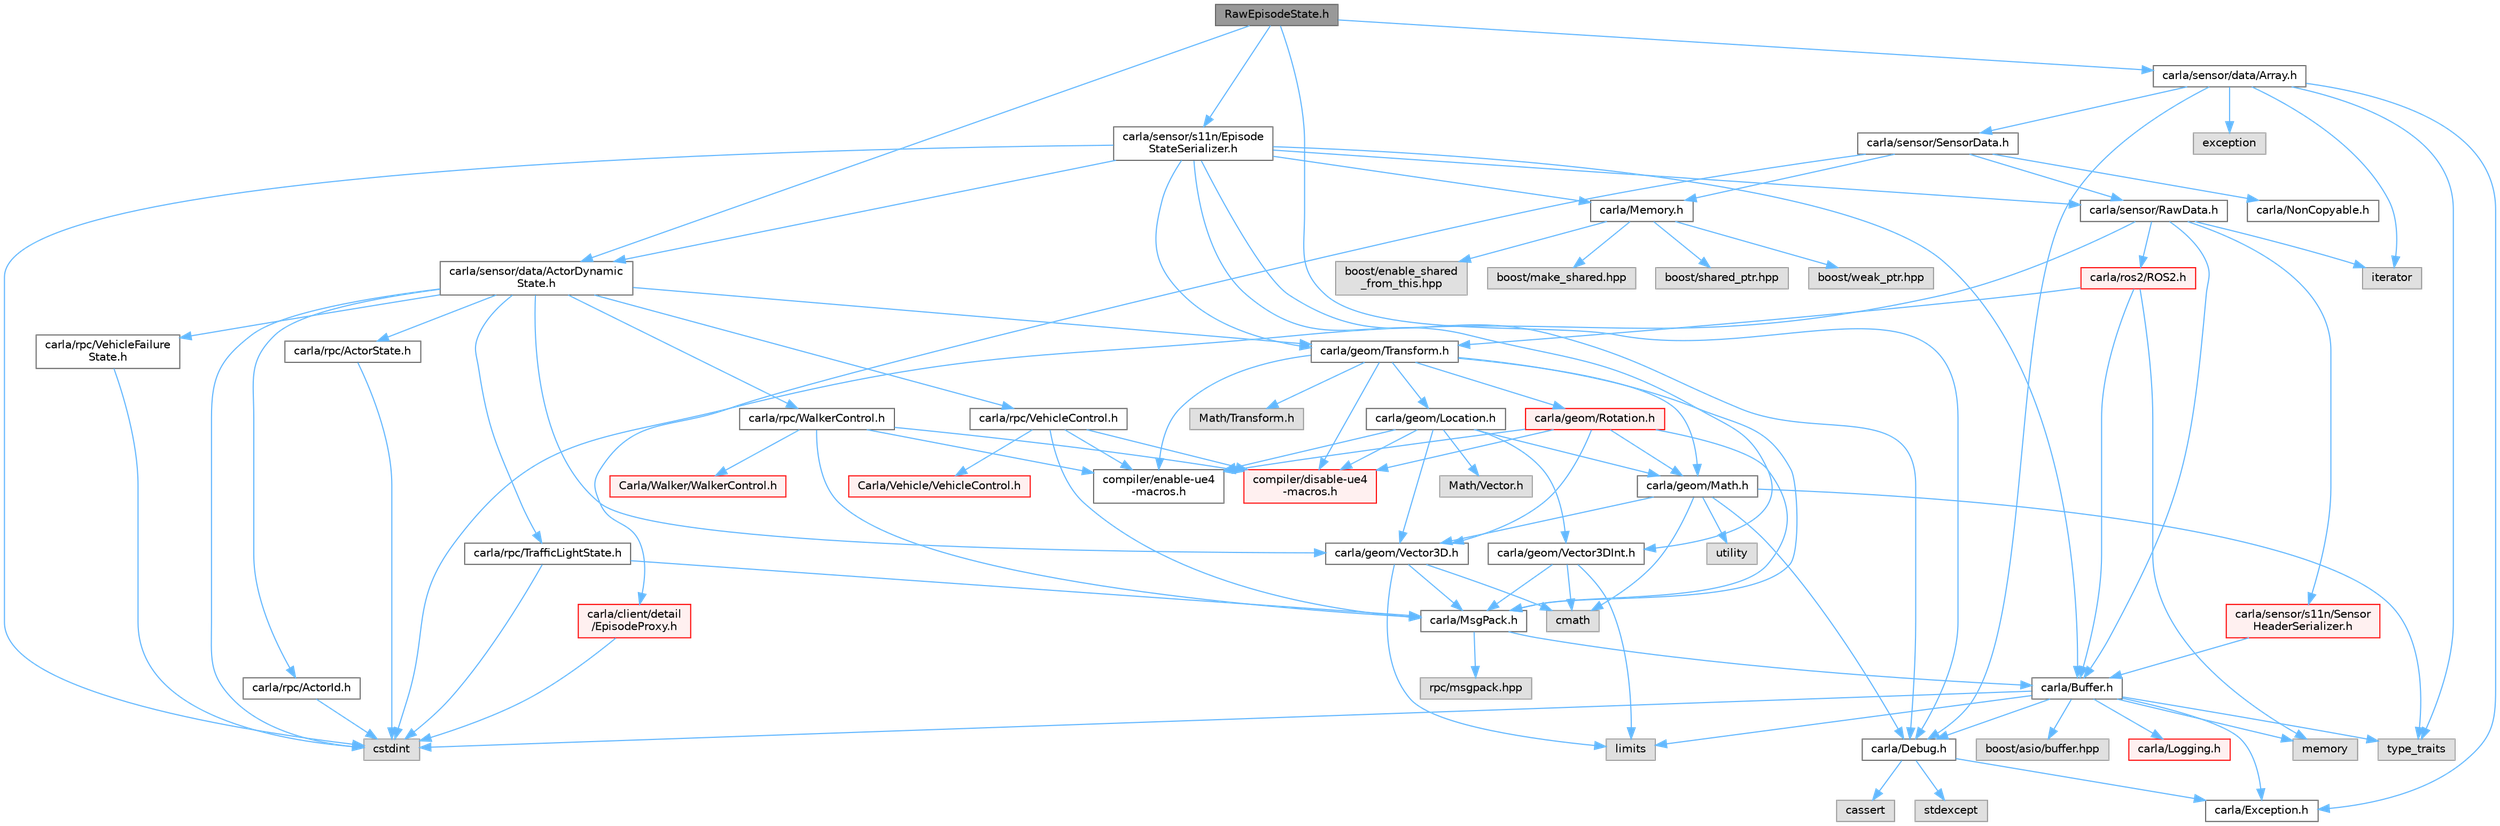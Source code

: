 digraph "RawEpisodeState.h"
{
 // INTERACTIVE_SVG=YES
 // LATEX_PDF_SIZE
  bgcolor="transparent";
  edge [fontname=Helvetica,fontsize=10,labelfontname=Helvetica,labelfontsize=10];
  node [fontname=Helvetica,fontsize=10,shape=box,height=0.2,width=0.4];
  Node1 [id="Node000001",label="RawEpisodeState.h",height=0.2,width=0.4,color="gray40", fillcolor="grey60", style="filled", fontcolor="black",tooltip=" "];
  Node1 -> Node2 [id="edge1_Node000001_Node000002",color="steelblue1",style="solid",tooltip=" "];
  Node2 [id="Node000002",label="carla/Debug.h",height=0.2,width=0.4,color="grey40", fillcolor="white", style="filled",URL="$d4/deb/Debug_8h.html",tooltip=" "];
  Node2 -> Node3 [id="edge2_Node000002_Node000003",color="steelblue1",style="solid",tooltip=" "];
  Node3 [id="Node000003",label="carla/Exception.h",height=0.2,width=0.4,color="grey40", fillcolor="white", style="filled",URL="$d8/d8a/Exception_8h.html",tooltip=" "];
  Node2 -> Node4 [id="edge3_Node000002_Node000004",color="steelblue1",style="solid",tooltip=" "];
  Node4 [id="Node000004",label="stdexcept",height=0.2,width=0.4,color="grey60", fillcolor="#E0E0E0", style="filled",tooltip=" "];
  Node2 -> Node5 [id="edge4_Node000002_Node000005",color="steelblue1",style="solid",tooltip=" "];
  Node5 [id="Node000005",label="cassert",height=0.2,width=0.4,color="grey60", fillcolor="#E0E0E0", style="filled",tooltip=" "];
  Node1 -> Node6 [id="edge5_Node000001_Node000006",color="steelblue1",style="solid",tooltip=" "];
  Node6 [id="Node000006",label="carla/sensor/data/ActorDynamic\lState.h",height=0.2,width=0.4,color="grey40", fillcolor="white", style="filled",URL="$d6/d60/ActorDynamicState_8h.html",tooltip=" "];
  Node6 -> Node7 [id="edge6_Node000006_Node000007",color="steelblue1",style="solid",tooltip=" "];
  Node7 [id="Node000007",label="carla/geom/Transform.h",height=0.2,width=0.4,color="grey40", fillcolor="white", style="filled",URL="$de/d17/geom_2Transform_8h.html",tooltip=" "];
  Node7 -> Node8 [id="edge7_Node000007_Node000008",color="steelblue1",style="solid",tooltip=" "];
  Node8 [id="Node000008",label="carla/MsgPack.h",height=0.2,width=0.4,color="grey40", fillcolor="white", style="filled",URL="$d9/d6f/MsgPack_8h.html",tooltip=" "];
  Node8 -> Node9 [id="edge8_Node000008_Node000009",color="steelblue1",style="solid",tooltip=" "];
  Node9 [id="Node000009",label="carla/Buffer.h",height=0.2,width=0.4,color="grey40", fillcolor="white", style="filled",URL="$d2/dda/carla_2Buffer_8h.html",tooltip=" "];
  Node9 -> Node2 [id="edge9_Node000009_Node000002",color="steelblue1",style="solid",tooltip=" "];
  Node9 -> Node3 [id="edge10_Node000009_Node000003",color="steelblue1",style="solid",tooltip=" "];
  Node9 -> Node10 [id="edge11_Node000009_Node000010",color="steelblue1",style="solid",tooltip=" "];
  Node10 [id="Node000010",label="carla/Logging.h",height=0.2,width=0.4,color="red", fillcolor="#FFF0F0", style="filled",URL="$de/d87/Logging_8h.html",tooltip=" "];
  Node9 -> Node13 [id="edge12_Node000009_Node000013",color="steelblue1",style="solid",tooltip=" "];
  Node13 [id="Node000013",label="boost/asio/buffer.hpp",height=0.2,width=0.4,color="grey60", fillcolor="#E0E0E0", style="filled",tooltip=" "];
  Node9 -> Node14 [id="edge13_Node000009_Node000014",color="steelblue1",style="solid",tooltip=" "];
  Node14 [id="Node000014",label="cstdint",height=0.2,width=0.4,color="grey60", fillcolor="#E0E0E0", style="filled",tooltip=" "];
  Node9 -> Node15 [id="edge14_Node000009_Node000015",color="steelblue1",style="solid",tooltip=" "];
  Node15 [id="Node000015",label="limits",height=0.2,width=0.4,color="grey60", fillcolor="#E0E0E0", style="filled",tooltip=" "];
  Node9 -> Node16 [id="edge15_Node000009_Node000016",color="steelblue1",style="solid",tooltip=" "];
  Node16 [id="Node000016",label="memory",height=0.2,width=0.4,color="grey60", fillcolor="#E0E0E0", style="filled",tooltip=" "];
  Node9 -> Node17 [id="edge16_Node000009_Node000017",color="steelblue1",style="solid",tooltip=" "];
  Node17 [id="Node000017",label="type_traits",height=0.2,width=0.4,color="grey60", fillcolor="#E0E0E0", style="filled",tooltip=" "];
  Node8 -> Node18 [id="edge17_Node000008_Node000018",color="steelblue1",style="solid",tooltip=" "];
  Node18 [id="Node000018",label="rpc/msgpack.hpp",height=0.2,width=0.4,color="grey60", fillcolor="#E0E0E0", style="filled",tooltip=" "];
  Node7 -> Node19 [id="edge18_Node000007_Node000019",color="steelblue1",style="solid",tooltip=" "];
  Node19 [id="Node000019",label="carla/geom/Location.h",height=0.2,width=0.4,color="grey40", fillcolor="white", style="filled",URL="$d9/d8b/geom_2Location_8h.html",tooltip=" "];
  Node19 -> Node20 [id="edge19_Node000019_Node000020",color="steelblue1",style="solid",tooltip=" "];
  Node20 [id="Node000020",label="carla/geom/Vector3D.h",height=0.2,width=0.4,color="grey40", fillcolor="white", style="filled",URL="$de/d70/geom_2Vector3D_8h.html",tooltip=" "];
  Node20 -> Node8 [id="edge20_Node000020_Node000008",color="steelblue1",style="solid",tooltip=" "];
  Node20 -> Node21 [id="edge21_Node000020_Node000021",color="steelblue1",style="solid",tooltip=" "];
  Node21 [id="Node000021",label="cmath",height=0.2,width=0.4,color="grey60", fillcolor="#E0E0E0", style="filled",tooltip=" "];
  Node20 -> Node15 [id="edge22_Node000020_Node000015",color="steelblue1",style="solid",tooltip=" "];
  Node19 -> Node22 [id="edge23_Node000019_Node000022",color="steelblue1",style="solid",tooltip=" "];
  Node22 [id="Node000022",label="carla/geom/Vector3DInt.h",height=0.2,width=0.4,color="grey40", fillcolor="white", style="filled",URL="$d1/da4/Vector3DInt_8h.html",tooltip=" "];
  Node22 -> Node8 [id="edge24_Node000022_Node000008",color="steelblue1",style="solid",tooltip=" "];
  Node22 -> Node21 [id="edge25_Node000022_Node000021",color="steelblue1",style="solid",tooltip=" "];
  Node22 -> Node15 [id="edge26_Node000022_Node000015",color="steelblue1",style="solid",tooltip=" "];
  Node19 -> Node23 [id="edge27_Node000019_Node000023",color="steelblue1",style="solid",tooltip=" "];
  Node23 [id="Node000023",label="carla/geom/Math.h",height=0.2,width=0.4,color="grey40", fillcolor="white", style="filled",URL="$db/d8a/Math_8h.html",tooltip=" "];
  Node23 -> Node2 [id="edge28_Node000023_Node000002",color="steelblue1",style="solid",tooltip=" "];
  Node23 -> Node20 [id="edge29_Node000023_Node000020",color="steelblue1",style="solid",tooltip=" "];
  Node23 -> Node21 [id="edge30_Node000023_Node000021",color="steelblue1",style="solid",tooltip=" "];
  Node23 -> Node17 [id="edge31_Node000023_Node000017",color="steelblue1",style="solid",tooltip=" "];
  Node23 -> Node24 [id="edge32_Node000023_Node000024",color="steelblue1",style="solid",tooltip=" "];
  Node24 [id="Node000024",label="utility",height=0.2,width=0.4,color="grey60", fillcolor="#E0E0E0", style="filled",tooltip=" "];
  Node19 -> Node25 [id="edge33_Node000019_Node000025",color="steelblue1",style="solid",tooltip=" "];
  Node25 [id="Node000025",label="compiler/enable-ue4\l-macros.h",height=0.2,width=0.4,color="grey40", fillcolor="white", style="filled",URL="$d9/da2/enable-ue4-macros_8h.html",tooltip=" "];
  Node19 -> Node26 [id="edge34_Node000019_Node000026",color="steelblue1",style="solid",tooltip=" "];
  Node26 [id="Node000026",label="Math/Vector.h",height=0.2,width=0.4,color="grey60", fillcolor="#E0E0E0", style="filled",tooltip=" "];
  Node19 -> Node27 [id="edge35_Node000019_Node000027",color="steelblue1",style="solid",tooltip=" "];
  Node27 [id="Node000027",label="compiler/disable-ue4\l-macros.h",height=0.2,width=0.4,color="red", fillcolor="#FFF0F0", style="filled",URL="$d2/d02/disable-ue4-macros_8h.html",tooltip=" "];
  Node7 -> Node23 [id="edge36_Node000007_Node000023",color="steelblue1",style="solid",tooltip=" "];
  Node7 -> Node32 [id="edge37_Node000007_Node000032",color="steelblue1",style="solid",tooltip=" "];
  Node32 [id="Node000032",label="carla/geom/Rotation.h",height=0.2,width=0.4,color="red", fillcolor="#FFF0F0", style="filled",URL="$d0/d8f/Rotation_8h.html",tooltip=" "];
  Node32 -> Node8 [id="edge38_Node000032_Node000008",color="steelblue1",style="solid",tooltip=" "];
  Node32 -> Node23 [id="edge39_Node000032_Node000023",color="steelblue1",style="solid",tooltip=" "];
  Node32 -> Node20 [id="edge40_Node000032_Node000020",color="steelblue1",style="solid",tooltip=" "];
  Node32 -> Node25 [id="edge41_Node000032_Node000025",color="steelblue1",style="solid",tooltip=" "];
  Node32 -> Node27 [id="edge42_Node000032_Node000027",color="steelblue1",style="solid",tooltip=" "];
  Node7 -> Node25 [id="edge43_Node000007_Node000025",color="steelblue1",style="solid",tooltip=" "];
  Node7 -> Node34 [id="edge44_Node000007_Node000034",color="steelblue1",style="solid",tooltip=" "];
  Node34 [id="Node000034",label="Math/Transform.h",height=0.2,width=0.4,color="grey60", fillcolor="#E0E0E0", style="filled",tooltip=" "];
  Node7 -> Node27 [id="edge45_Node000007_Node000027",color="steelblue1",style="solid",tooltip=" "];
  Node6 -> Node20 [id="edge46_Node000006_Node000020",color="steelblue1",style="solid",tooltip=" "];
  Node6 -> Node35 [id="edge47_Node000006_Node000035",color="steelblue1",style="solid",tooltip=" "];
  Node35 [id="Node000035",label="carla/rpc/ActorId.h",height=0.2,width=0.4,color="grey40", fillcolor="white", style="filled",URL="$d3/d89/ActorId_8h.html",tooltip=" "];
  Node35 -> Node14 [id="edge48_Node000035_Node000014",color="steelblue1",style="solid",tooltip=" "];
  Node6 -> Node36 [id="edge49_Node000006_Node000036",color="steelblue1",style="solid",tooltip=" "];
  Node36 [id="Node000036",label="carla/rpc/ActorState.h",height=0.2,width=0.4,color="grey40", fillcolor="white", style="filled",URL="$d5/d30/rpc_2ActorState_8h.html",tooltip=" "];
  Node36 -> Node14 [id="edge50_Node000036_Node000014",color="steelblue1",style="solid",tooltip=" "];
  Node6 -> Node37 [id="edge51_Node000006_Node000037",color="steelblue1",style="solid",tooltip=" "];
  Node37 [id="Node000037",label="carla/rpc/VehicleFailure\lState.h",height=0.2,width=0.4,color="grey40", fillcolor="white", style="filled",URL="$d6/dac/VehicleFailureState_8h.html",tooltip=" "];
  Node37 -> Node14 [id="edge52_Node000037_Node000014",color="steelblue1",style="solid",tooltip=" "];
  Node6 -> Node38 [id="edge53_Node000006_Node000038",color="steelblue1",style="solid",tooltip=" "];
  Node38 [id="Node000038",label="carla/rpc/TrafficLightState.h",height=0.2,width=0.4,color="grey40", fillcolor="white", style="filled",URL="$d1/d16/LibCarla_2source_2carla_2rpc_2TrafficLightState_8h.html",tooltip=" "];
  Node38 -> Node8 [id="edge54_Node000038_Node000008",color="steelblue1",style="solid",tooltip=" "];
  Node38 -> Node14 [id="edge55_Node000038_Node000014",color="steelblue1",style="solid",tooltip=" "];
  Node6 -> Node39 [id="edge56_Node000006_Node000039",color="steelblue1",style="solid",tooltip=" "];
  Node39 [id="Node000039",label="carla/rpc/VehicleControl.h",height=0.2,width=0.4,color="grey40", fillcolor="white", style="filled",URL="$dd/d28/LibCarla_2source_2carla_2rpc_2VehicleControl_8h.html",tooltip=" "];
  Node39 -> Node8 [id="edge57_Node000039_Node000008",color="steelblue1",style="solid",tooltip=" "];
  Node39 -> Node25 [id="edge58_Node000039_Node000025",color="steelblue1",style="solid",tooltip=" "];
  Node39 -> Node40 [id="edge59_Node000039_Node000040",color="steelblue1",style="solid",tooltip=" "];
  Node40 [id="Node000040",label="Carla/Vehicle/VehicleControl.h",height=0.2,width=0.4,color="red", fillcolor="#FFF0F0", style="filled",URL="$d4/dbd/Unreal_2CarlaUE4_2Plugins_2Carla_2Source_2Carla_2Vehicle_2VehicleControl_8h.html",tooltip=" "];
  Node39 -> Node27 [id="edge60_Node000039_Node000027",color="steelblue1",style="solid",tooltip=" "];
  Node6 -> Node42 [id="edge61_Node000006_Node000042",color="steelblue1",style="solid",tooltip=" "];
  Node42 [id="Node000042",label="carla/rpc/WalkerControl.h",height=0.2,width=0.4,color="grey40", fillcolor="white", style="filled",URL="$dd/db3/LibCarla_2source_2carla_2rpc_2WalkerControl_8h.html",tooltip=" "];
  Node42 -> Node8 [id="edge62_Node000042_Node000008",color="steelblue1",style="solid",tooltip=" "];
  Node42 -> Node25 [id="edge63_Node000042_Node000025",color="steelblue1",style="solid",tooltip=" "];
  Node42 -> Node43 [id="edge64_Node000042_Node000043",color="steelblue1",style="solid",tooltip=" "];
  Node43 [id="Node000043",label="Carla/Walker/WalkerControl.h",height=0.2,width=0.4,color="red", fillcolor="#FFF0F0", style="filled",URL="$da/d26/Unreal_2CarlaUE4_2Plugins_2Carla_2Source_2Carla_2Walker_2WalkerControl_8h.html",tooltip=" "];
  Node42 -> Node27 [id="edge65_Node000042_Node000027",color="steelblue1",style="solid",tooltip=" "];
  Node6 -> Node14 [id="edge66_Node000006_Node000014",color="steelblue1",style="solid",tooltip=" "];
  Node1 -> Node45 [id="edge67_Node000001_Node000045",color="steelblue1",style="solid",tooltip=" "];
  Node45 [id="Node000045",label="carla/sensor/data/Array.h",height=0.2,width=0.4,color="grey40", fillcolor="white", style="filled",URL="$df/dd0/Array_8h.html",tooltip=" "];
  Node45 -> Node2 [id="edge68_Node000045_Node000002",color="steelblue1",style="solid",tooltip=" "];
  Node45 -> Node3 [id="edge69_Node000045_Node000003",color="steelblue1",style="solid",tooltip=" "];
  Node45 -> Node46 [id="edge70_Node000045_Node000046",color="steelblue1",style="solid",tooltip=" "];
  Node46 [id="Node000046",label="carla/sensor/SensorData.h",height=0.2,width=0.4,color="grey40", fillcolor="white", style="filled",URL="$d0/d07/SensorData_8h.html",tooltip=" "];
  Node46 -> Node47 [id="edge71_Node000046_Node000047",color="steelblue1",style="solid",tooltip=" "];
  Node47 [id="Node000047",label="carla/Memory.h",height=0.2,width=0.4,color="grey40", fillcolor="white", style="filled",URL="$de/d5c/Memory_8h.html",tooltip=" "];
  Node47 -> Node48 [id="edge72_Node000047_Node000048",color="steelblue1",style="solid",tooltip=" "];
  Node48 [id="Node000048",label="boost/enable_shared\l_from_this.hpp",height=0.2,width=0.4,color="grey60", fillcolor="#E0E0E0", style="filled",tooltip=" "];
  Node47 -> Node49 [id="edge73_Node000047_Node000049",color="steelblue1",style="solid",tooltip=" "];
  Node49 [id="Node000049",label="boost/make_shared.hpp",height=0.2,width=0.4,color="grey60", fillcolor="#E0E0E0", style="filled",tooltip=" "];
  Node47 -> Node50 [id="edge74_Node000047_Node000050",color="steelblue1",style="solid",tooltip=" "];
  Node50 [id="Node000050",label="boost/shared_ptr.hpp",height=0.2,width=0.4,color="grey60", fillcolor="#E0E0E0", style="filled",tooltip=" "];
  Node47 -> Node51 [id="edge75_Node000047_Node000051",color="steelblue1",style="solid",tooltip=" "];
  Node51 [id="Node000051",label="boost/weak_ptr.hpp",height=0.2,width=0.4,color="grey60", fillcolor="#E0E0E0", style="filled",tooltip=" "];
  Node46 -> Node52 [id="edge76_Node000046_Node000052",color="steelblue1",style="solid",tooltip=" "];
  Node52 [id="Node000052",label="carla/NonCopyable.h",height=0.2,width=0.4,color="grey40", fillcolor="white", style="filled",URL="$d4/dd8/LibCarla_2source_2carla_2NonCopyable_8h.html",tooltip=" "];
  Node46 -> Node53 [id="edge77_Node000046_Node000053",color="steelblue1",style="solid",tooltip=" "];
  Node53 [id="Node000053",label="carla/sensor/RawData.h",height=0.2,width=0.4,color="grey40", fillcolor="white", style="filled",URL="$dc/d62/RawData_8h.html",tooltip=" "];
  Node53 -> Node9 [id="edge78_Node000053_Node000009",color="steelblue1",style="solid",tooltip=" "];
  Node53 -> Node54 [id="edge79_Node000053_Node000054",color="steelblue1",style="solid",tooltip=" "];
  Node54 [id="Node000054",label="carla/sensor/s11n/Sensor\lHeaderSerializer.h",height=0.2,width=0.4,color="red", fillcolor="#FFF0F0", style="filled",URL="$dd/da9/SensorHeaderSerializer_8h.html",tooltip=" "];
  Node54 -> Node9 [id="edge80_Node000054_Node000009",color="steelblue1",style="solid",tooltip=" "];
  Node53 -> Node56 [id="edge81_Node000053_Node000056",color="steelblue1",style="solid",tooltip=" "];
  Node56 [id="Node000056",label="carla/ros2/ROS2.h",height=0.2,width=0.4,color="red", fillcolor="#FFF0F0", style="filled",URL="$da/db8/ROS2_8h.html",tooltip=" "];
  Node56 -> Node9 [id="edge82_Node000056_Node000009",color="steelblue1",style="solid",tooltip=" "];
  Node56 -> Node7 [id="edge83_Node000056_Node000007",color="steelblue1",style="solid",tooltip=" "];
  Node56 -> Node16 [id="edge84_Node000056_Node000016",color="steelblue1",style="solid",tooltip=" "];
  Node53 -> Node14 [id="edge85_Node000053_Node000014",color="steelblue1",style="solid",tooltip=" "];
  Node53 -> Node65 [id="edge86_Node000053_Node000065",color="steelblue1",style="solid",tooltip=" "];
  Node65 [id="Node000065",label="iterator",height=0.2,width=0.4,color="grey60", fillcolor="#E0E0E0", style="filled",tooltip=" "];
  Node46 -> Node66 [id="edge87_Node000046_Node000066",color="steelblue1",style="solid",tooltip=" "];
  Node66 [id="Node000066",label="carla/client/detail\l/EpisodeProxy.h",height=0.2,width=0.4,color="red", fillcolor="#FFF0F0", style="filled",URL="$dc/dc2/EpisodeProxy_8h.html",tooltip=" "];
  Node66 -> Node14 [id="edge88_Node000066_Node000014",color="steelblue1",style="solid",tooltip=" "];
  Node45 -> Node68 [id="edge89_Node000045_Node000068",color="steelblue1",style="solid",tooltip=" "];
  Node68 [id="Node000068",label="exception",height=0.2,width=0.4,color="grey60", fillcolor="#E0E0E0", style="filled",tooltip=" "];
  Node45 -> Node65 [id="edge90_Node000045_Node000065",color="steelblue1",style="solid",tooltip=" "];
  Node45 -> Node17 [id="edge91_Node000045_Node000017",color="steelblue1",style="solid",tooltip=" "];
  Node1 -> Node69 [id="edge92_Node000001_Node000069",color="steelblue1",style="solid",tooltip=" "];
  Node69 [id="Node000069",label="carla/sensor/s11n/Episode\lStateSerializer.h",height=0.2,width=0.4,color="grey40", fillcolor="white", style="filled",URL="$dd/dd8/EpisodeStateSerializer_8h.html",tooltip=" "];
  Node69 -> Node9 [id="edge93_Node000069_Node000009",color="steelblue1",style="solid",tooltip=" "];
  Node69 -> Node2 [id="edge94_Node000069_Node000002",color="steelblue1",style="solid",tooltip=" "];
  Node69 -> Node47 [id="edge95_Node000069_Node000047",color="steelblue1",style="solid",tooltip=" "];
  Node69 -> Node7 [id="edge96_Node000069_Node000007",color="steelblue1",style="solid",tooltip=" "];
  Node69 -> Node22 [id="edge97_Node000069_Node000022",color="steelblue1",style="solid",tooltip=" "];
  Node69 -> Node53 [id="edge98_Node000069_Node000053",color="steelblue1",style="solid",tooltip=" "];
  Node69 -> Node6 [id="edge99_Node000069_Node000006",color="steelblue1",style="solid",tooltip=" "];
  Node69 -> Node14 [id="edge100_Node000069_Node000014",color="steelblue1",style="solid",tooltip=" "];
}

